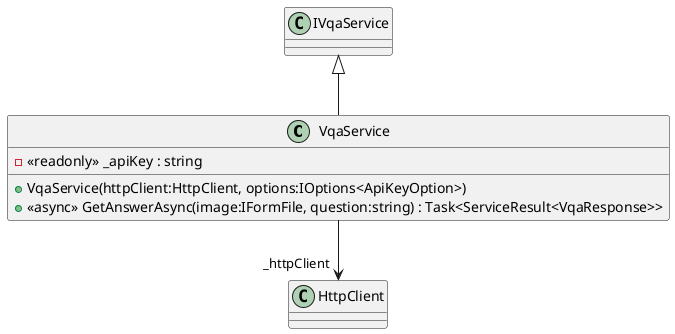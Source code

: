 @startuml
class VqaService {
    - <<readonly>> _apiKey : string
    + VqaService(httpClient:HttpClient, options:IOptions<ApiKeyOption>)
    + <<async>> GetAnswerAsync(image:IFormFile, question:string) : Task<ServiceResult<VqaResponse>>
}
IVqaService <|-- VqaService
VqaService --> "_httpClient" HttpClient
@enduml
